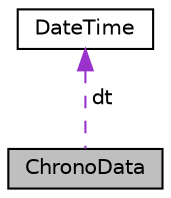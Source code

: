 digraph "ChronoData"
{
 // LATEX_PDF_SIZE
  bgcolor="transparent";
  edge [fontname="Helvetica",fontsize="10",labelfontname="Helvetica",labelfontsize="10"];
  node [fontname="Helvetica",fontsize="10",shape=record];
  Node1 [label="ChronoData",height=0.2,width=0.4,color="black", fillcolor="grey75", style="filled", fontcolor="black",tooltip=" "];
  Node2 -> Node1 [dir="back",color="darkorchid3",fontsize="10",style="dashed",label=" dt" ,fontname="Helvetica"];
  Node2 [label="DateTime",height=0.2,width=0.4,color="black",URL="$structDateTime.html",tooltip="Represents any date or time with optional fields."];
}
